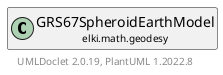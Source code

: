 @startuml
    remove .*\.(Instance|Par|Parameterizer|Factory)$
    set namespaceSeparator none
    hide empty fields
    hide empty methods

    class "<size:14>GRS67SpheroidEarthModel.Par\n<size:10>elki.math.geodesy" as elki.math.geodesy.GRS67SpheroidEarthModel.Par [[GRS67SpheroidEarthModel.Par.html]] {
        +make(): GRS67SpheroidEarthModel
    }

    interface "<size:14>Parameterizer\n<size:10>elki.utilities.optionhandling" as elki.utilities.optionhandling.Parameterizer [[../../utilities/optionhandling/Parameterizer.html]] {
        {abstract} +make(): Object
    }
    class "<size:14>GRS67SpheroidEarthModel\n<size:10>elki.math.geodesy" as elki.math.geodesy.GRS67SpheroidEarthModel [[GRS67SpheroidEarthModel.html]]

    elki.utilities.optionhandling.Parameterizer <|.. elki.math.geodesy.GRS67SpheroidEarthModel.Par
    elki.math.geodesy.GRS67SpheroidEarthModel +-- elki.math.geodesy.GRS67SpheroidEarthModel.Par

    center footer UMLDoclet 2.0.19, PlantUML 1.2022.8
@enduml
